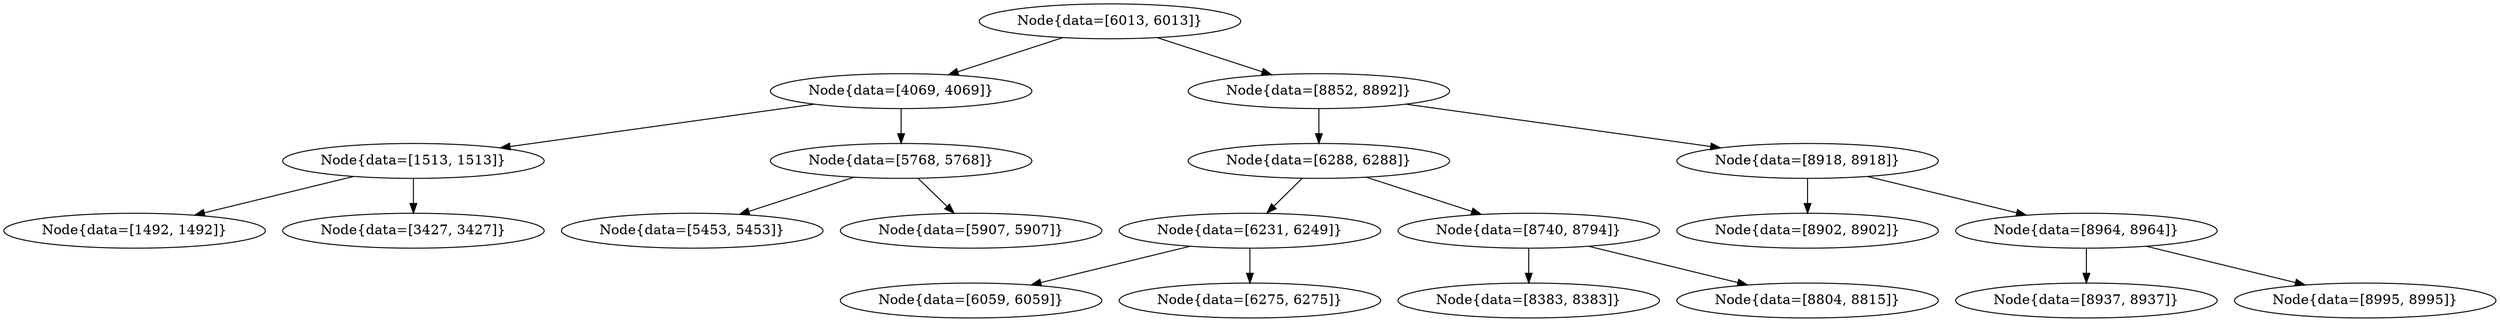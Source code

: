 digraph G{
155333444 [label="Node{data=[6013, 6013]}"]
155333444 -> 1942806465
1942806465 [label="Node{data=[4069, 4069]}"]
1942806465 -> 416864887
416864887 [label="Node{data=[1513, 1513]}"]
416864887 -> 1345177914
1345177914 [label="Node{data=[1492, 1492]}"]
416864887 -> 1215109224
1215109224 [label="Node{data=[3427, 3427]}"]
1942806465 -> 1565193331
1565193331 [label="Node{data=[5768, 5768]}"]
1565193331 -> 52401871
52401871 [label="Node{data=[5453, 5453]}"]
1565193331 -> 1036381071
1036381071 [label="Node{data=[5907, 5907]}"]
155333444 -> 491457031
491457031 [label="Node{data=[8852, 8892]}"]
491457031 -> 396926129
396926129 [label="Node{data=[6288, 6288]}"]
396926129 -> 1761528165
1761528165 [label="Node{data=[6231, 6249]}"]
1761528165 -> 2062929510
2062929510 [label="Node{data=[6059, 6059]}"]
1761528165 -> 1059846157
1059846157 [label="Node{data=[6275, 6275]}"]
396926129 -> 1823843917
1823843917 [label="Node{data=[8740, 8794]}"]
1823843917 -> 1923018591
1923018591 [label="Node{data=[8383, 8383]}"]
1823843917 -> 642554260
642554260 [label="Node{data=[8804, 8815]}"]
491457031 -> 1187505856
1187505856 [label="Node{data=[8918, 8918]}"]
1187505856 -> 117548955
117548955 [label="Node{data=[8902, 8902]}"]
1187505856 -> 39867443
39867443 [label="Node{data=[8964, 8964]}"]
39867443 -> 1084423634
1084423634 [label="Node{data=[8937, 8937]}"]
39867443 -> 959116000
959116000 [label="Node{data=[8995, 8995]}"]
}